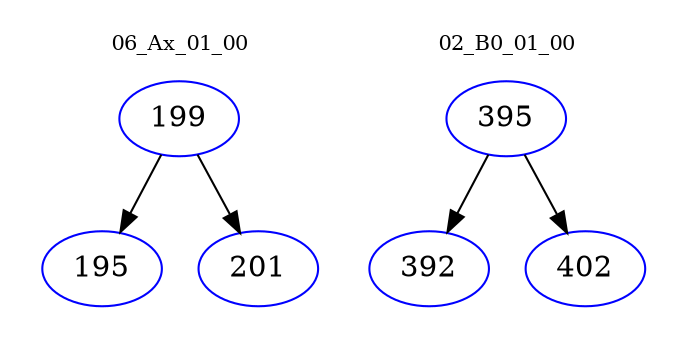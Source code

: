 digraph{
subgraph cluster_0 {
color = white
label = "06_Ax_01_00";
fontsize=10;
T0_199 [label="199", color="blue"]
T0_199 -> T0_195 [color="black"]
T0_195 [label="195", color="blue"]
T0_199 -> T0_201 [color="black"]
T0_201 [label="201", color="blue"]
}
subgraph cluster_1 {
color = white
label = "02_B0_01_00";
fontsize=10;
T1_395 [label="395", color="blue"]
T1_395 -> T1_392 [color="black"]
T1_392 [label="392", color="blue"]
T1_395 -> T1_402 [color="black"]
T1_402 [label="402", color="blue"]
}
}
